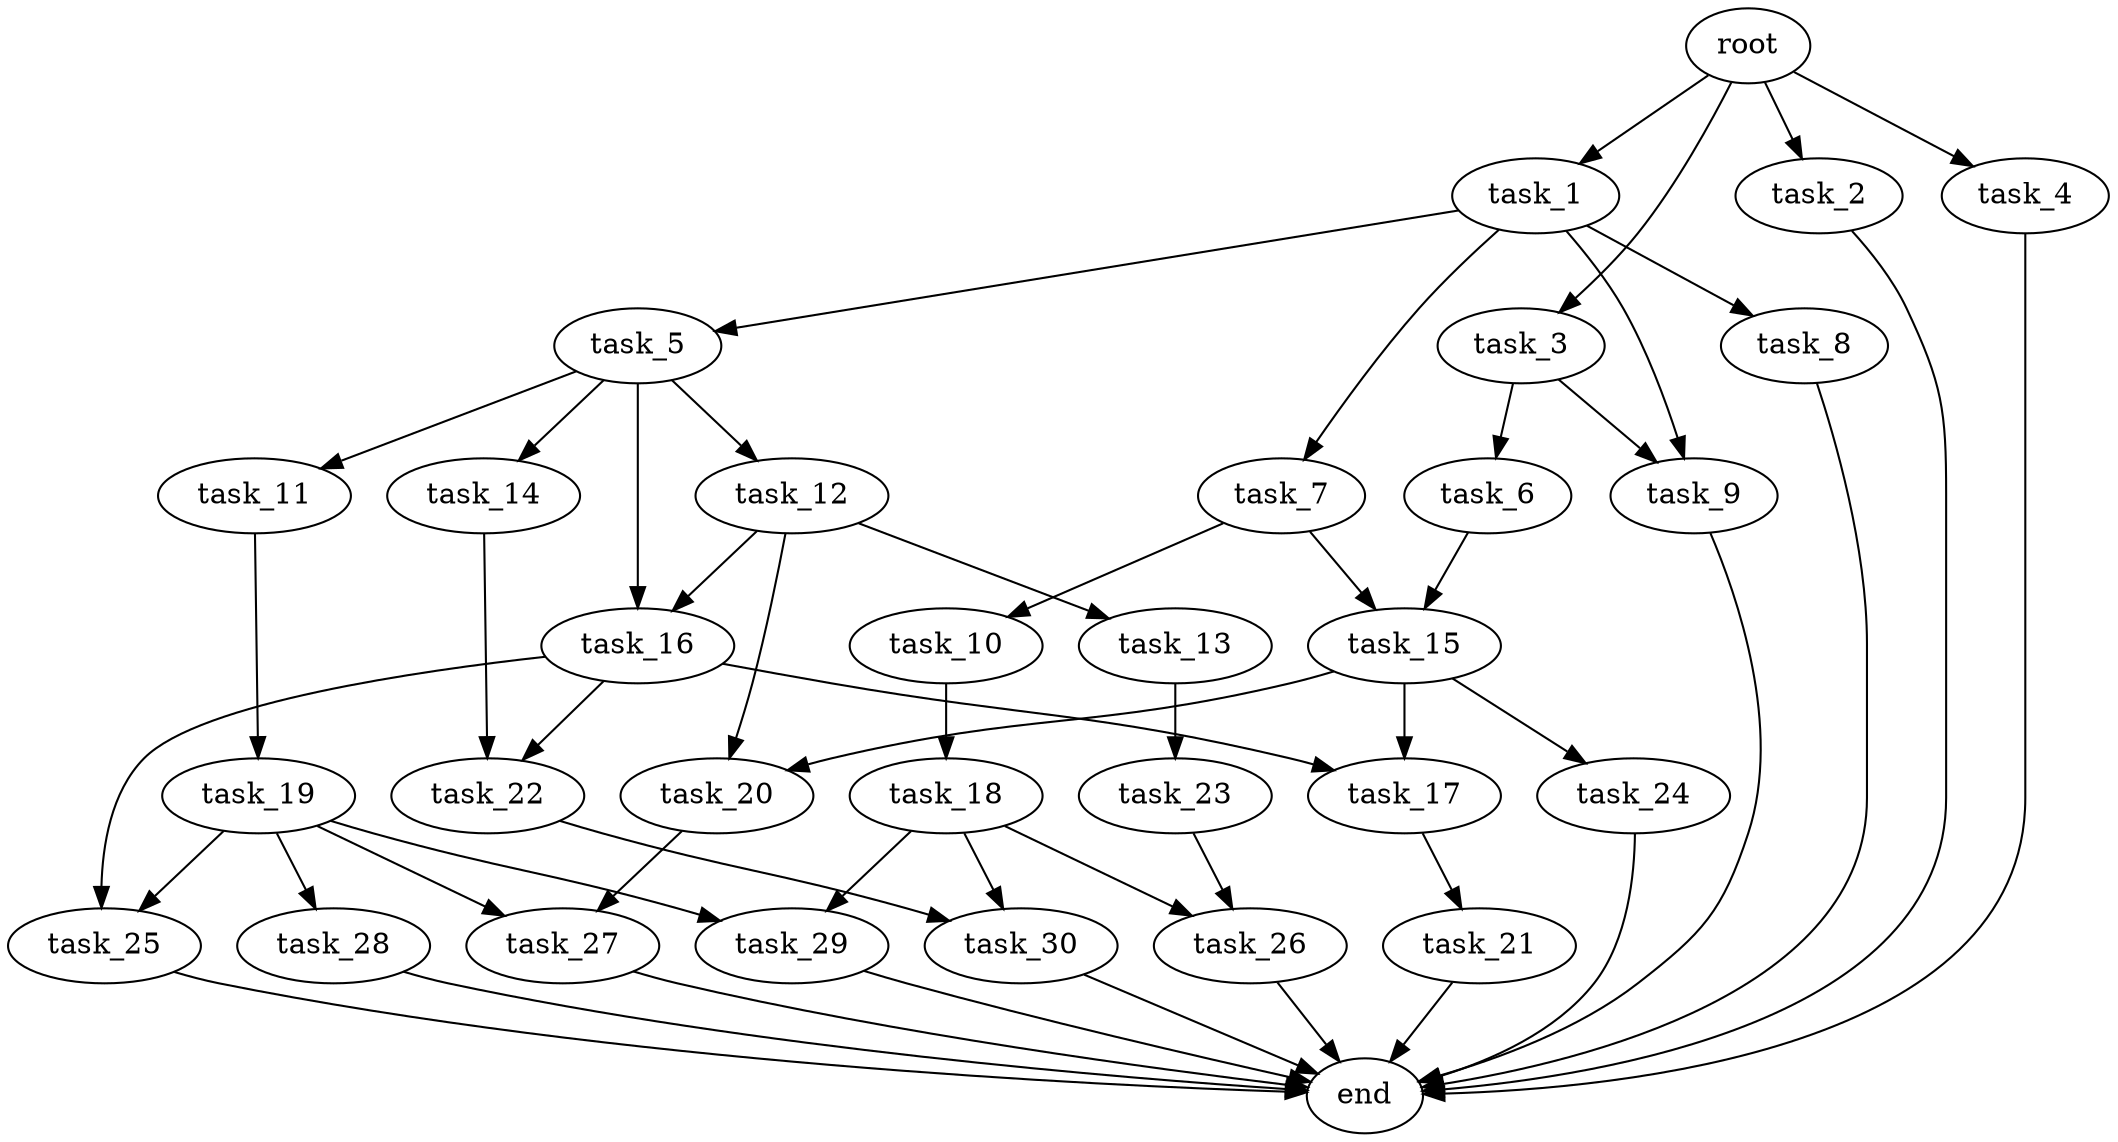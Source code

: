 digraph G {
  root [size="0.000000e+00"];
  task_1 [size="9.106627e+09"];
  task_2 [size="3.315690e+09"];
  task_3 [size="2.156935e+09"];
  task_4 [size="7.333610e+09"];
  task_5 [size="9.400198e+09"];
  task_6 [size="3.617136e+08"];
  task_7 [size="2.012637e+08"];
  task_8 [size="9.403612e+09"];
  task_9 [size="1.026105e+09"];
  task_10 [size="3.979976e+09"];
  task_11 [size="4.849515e+09"];
  task_12 [size="1.570298e+09"];
  task_13 [size="3.015363e+09"];
  task_14 [size="2.300822e+09"];
  task_15 [size="7.724344e+09"];
  task_16 [size="2.473840e+09"];
  task_17 [size="2.725310e+09"];
  task_18 [size="1.237305e+09"];
  task_19 [size="7.840752e+09"];
  task_20 [size="6.553104e+09"];
  task_21 [size="1.312801e+09"];
  task_22 [size="7.405517e+09"];
  task_23 [size="2.700717e+09"];
  task_24 [size="8.500814e+08"];
  task_25 [size="7.398285e+08"];
  task_26 [size="7.221407e+09"];
  task_27 [size="7.624098e+09"];
  task_28 [size="4.154385e+09"];
  task_29 [size="1.484031e+08"];
  task_30 [size="8.302685e+09"];
  end [size="0.000000e+00"];

  root -> task_1 [size="1.000000e-12"];
  root -> task_2 [size="1.000000e-12"];
  root -> task_3 [size="1.000000e-12"];
  root -> task_4 [size="1.000000e-12"];
  task_1 -> task_5 [size="9.400198e+08"];
  task_1 -> task_7 [size="2.012637e+07"];
  task_1 -> task_8 [size="9.403612e+08"];
  task_1 -> task_9 [size="5.130524e+07"];
  task_2 -> end [size="1.000000e-12"];
  task_3 -> task_6 [size="3.617136e+07"];
  task_3 -> task_9 [size="5.130524e+07"];
  task_4 -> end [size="1.000000e-12"];
  task_5 -> task_11 [size="4.849515e+08"];
  task_5 -> task_12 [size="1.570298e+08"];
  task_5 -> task_14 [size="2.300822e+08"];
  task_5 -> task_16 [size="1.236920e+08"];
  task_6 -> task_15 [size="3.862172e+08"];
  task_7 -> task_10 [size="3.979976e+08"];
  task_7 -> task_15 [size="3.862172e+08"];
  task_8 -> end [size="1.000000e-12"];
  task_9 -> end [size="1.000000e-12"];
  task_10 -> task_18 [size="1.237305e+08"];
  task_11 -> task_19 [size="7.840752e+08"];
  task_12 -> task_13 [size="3.015363e+08"];
  task_12 -> task_16 [size="1.236920e+08"];
  task_12 -> task_20 [size="3.276552e+08"];
  task_13 -> task_23 [size="2.700717e+08"];
  task_14 -> task_22 [size="3.702758e+08"];
  task_15 -> task_17 [size="1.362655e+08"];
  task_15 -> task_20 [size="3.276552e+08"];
  task_15 -> task_24 [size="8.500814e+07"];
  task_16 -> task_17 [size="1.362655e+08"];
  task_16 -> task_22 [size="3.702758e+08"];
  task_16 -> task_25 [size="3.699143e+07"];
  task_17 -> task_21 [size="1.312801e+08"];
  task_18 -> task_26 [size="3.610703e+08"];
  task_18 -> task_29 [size="7.420155e+06"];
  task_18 -> task_30 [size="4.151342e+08"];
  task_19 -> task_25 [size="3.699143e+07"];
  task_19 -> task_27 [size="3.812049e+08"];
  task_19 -> task_28 [size="4.154385e+08"];
  task_19 -> task_29 [size="7.420155e+06"];
  task_20 -> task_27 [size="3.812049e+08"];
  task_21 -> end [size="1.000000e-12"];
  task_22 -> task_30 [size="4.151342e+08"];
  task_23 -> task_26 [size="3.610703e+08"];
  task_24 -> end [size="1.000000e-12"];
  task_25 -> end [size="1.000000e-12"];
  task_26 -> end [size="1.000000e-12"];
  task_27 -> end [size="1.000000e-12"];
  task_28 -> end [size="1.000000e-12"];
  task_29 -> end [size="1.000000e-12"];
  task_30 -> end [size="1.000000e-12"];
}
